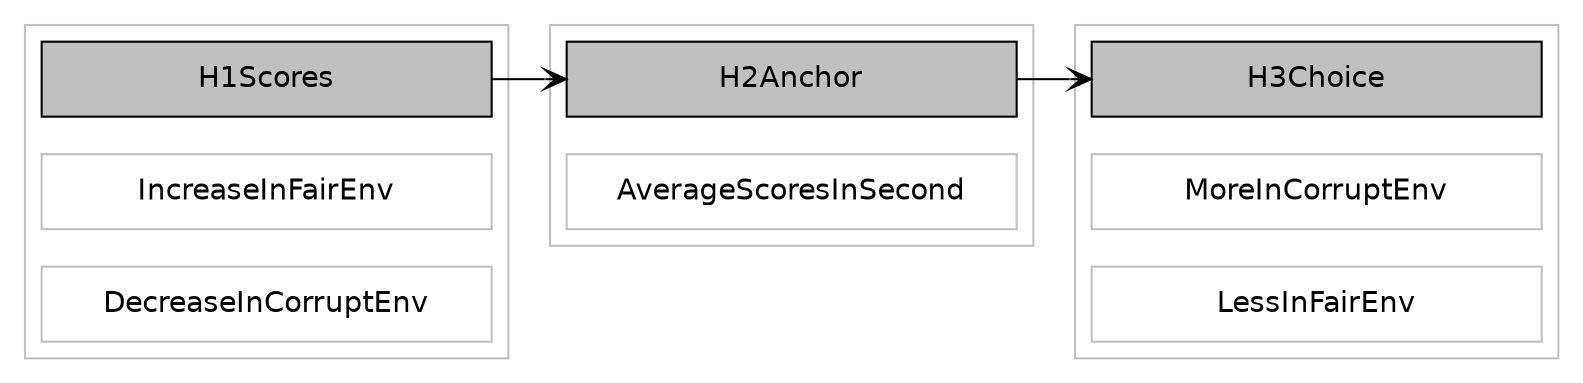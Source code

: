 digraph flowchart {

      # setup: graph and node statements
      graph [rankdir=LR, color=grey]
      node [fontname = Helvetica, shape = rectangle, fixedsize=false, width= 3, style=filled,fillcolor=grey] 
      edge [arrowhead=vee]

      # relations: classes
      H1Scores -> H2Anchor -> H3Choice;

      # relations: methods
      edge [arrowhead=vee, color=Gray]
    
      # methods
      node [fontname = Helvetica, shape = rectangle, fixedsize=true, width= 3,color=grey,fillcolor=white] 
      
      subgraph cluster1{
          rank = same; H1Scores; IncreaseInFairEnv; DecreaseInCorruptEnv;
      }
      subgraph cluster2{
          rank = same; H2Anchor; AverageScoresInSecond;
      }
      subgraph cluster3{
          rank = same; H3Choice; MoreInCorruptEnv; LessInFairEnv;
      }

}
      